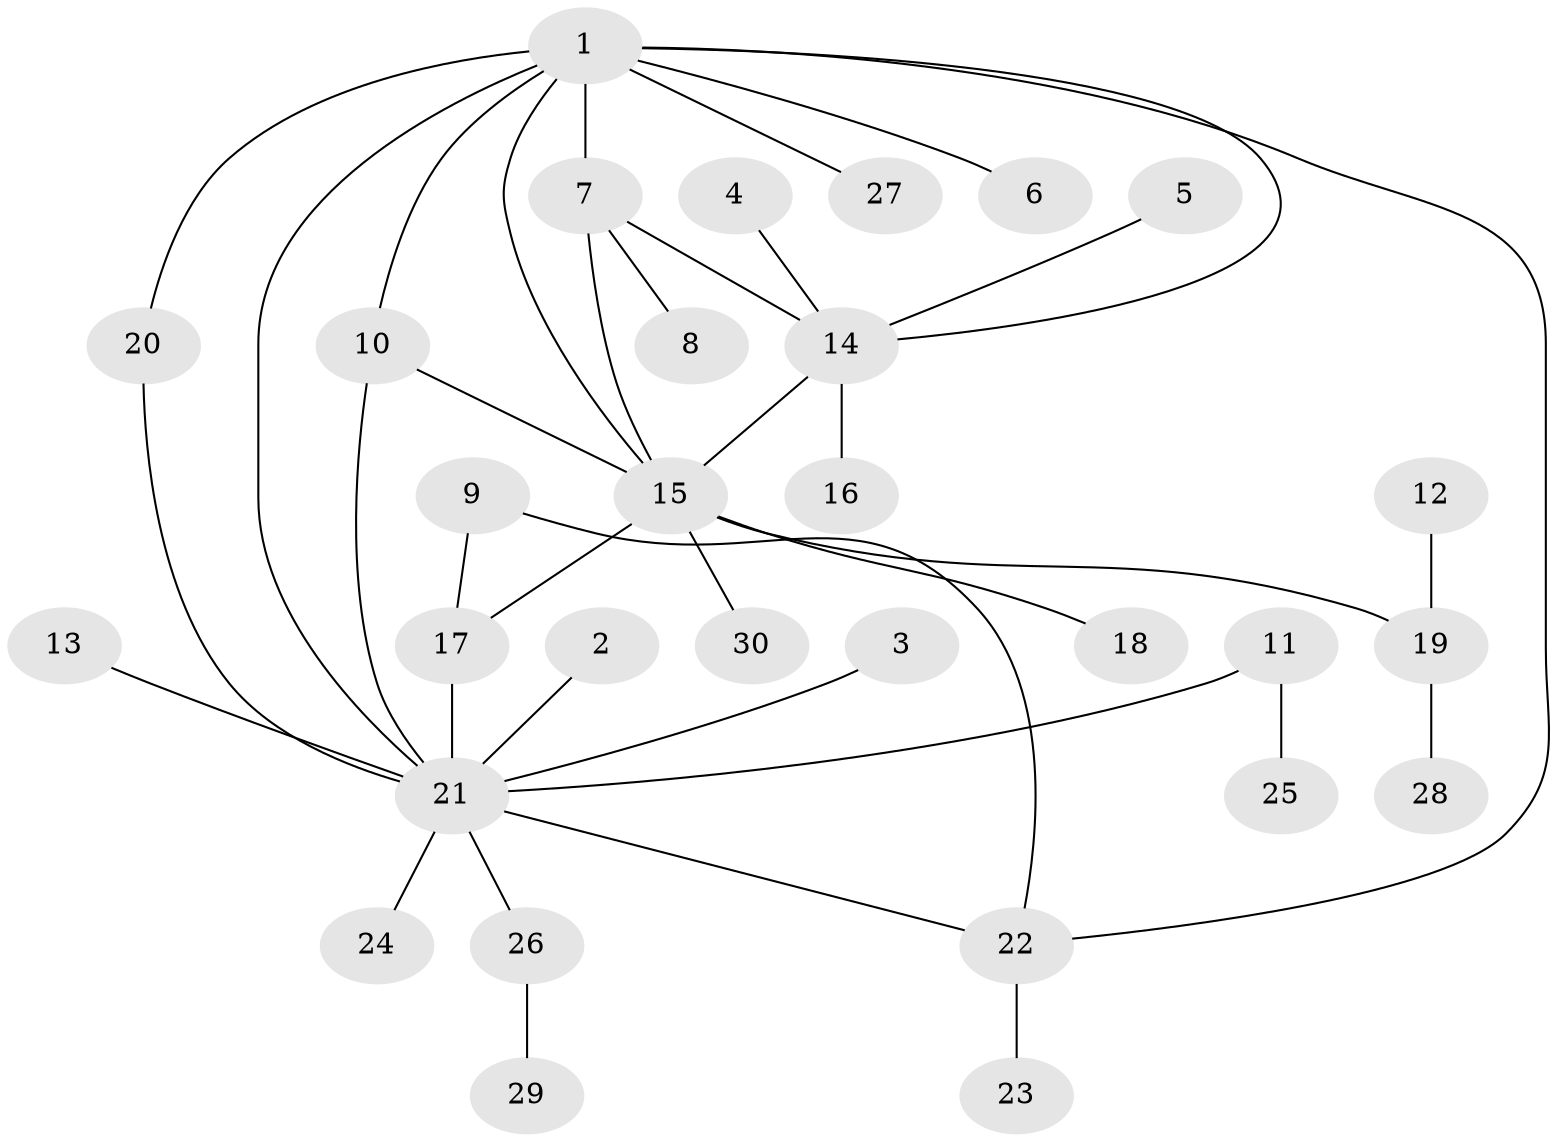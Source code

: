 // original degree distribution, {7: 0.01694915254237288, 8: 0.03389830508474576, 4: 0.06779661016949153, 2: 0.1694915254237288, 15: 0.01694915254237288, 1: 0.5084745762711864, 3: 0.11864406779661017, 6: 0.01694915254237288, 5: 0.05084745762711865}
// Generated by graph-tools (version 1.1) at 2025/26/03/09/25 03:26:03]
// undirected, 30 vertices, 38 edges
graph export_dot {
graph [start="1"]
  node [color=gray90,style=filled];
  1;
  2;
  3;
  4;
  5;
  6;
  7;
  8;
  9;
  10;
  11;
  12;
  13;
  14;
  15;
  16;
  17;
  18;
  19;
  20;
  21;
  22;
  23;
  24;
  25;
  26;
  27;
  28;
  29;
  30;
  1 -- 6 [weight=1.0];
  1 -- 7 [weight=3.0];
  1 -- 10 [weight=2.0];
  1 -- 14 [weight=1.0];
  1 -- 15 [weight=1.0];
  1 -- 20 [weight=1.0];
  1 -- 21 [weight=2.0];
  1 -- 22 [weight=1.0];
  1 -- 27 [weight=1.0];
  2 -- 21 [weight=1.0];
  3 -- 21 [weight=1.0];
  4 -- 14 [weight=1.0];
  5 -- 14 [weight=1.0];
  7 -- 8 [weight=1.0];
  7 -- 14 [weight=1.0];
  7 -- 15 [weight=1.0];
  9 -- 17 [weight=1.0];
  9 -- 22 [weight=1.0];
  10 -- 15 [weight=1.0];
  10 -- 21 [weight=1.0];
  11 -- 21 [weight=2.0];
  11 -- 25 [weight=1.0];
  12 -- 19 [weight=1.0];
  13 -- 21 [weight=1.0];
  14 -- 15 [weight=1.0];
  14 -- 16 [weight=1.0];
  15 -- 17 [weight=1.0];
  15 -- 18 [weight=1.0];
  15 -- 19 [weight=1.0];
  15 -- 30 [weight=1.0];
  17 -- 21 [weight=1.0];
  19 -- 28 [weight=1.0];
  20 -- 21 [weight=1.0];
  21 -- 22 [weight=1.0];
  21 -- 24 [weight=1.0];
  21 -- 26 [weight=1.0];
  22 -- 23 [weight=1.0];
  26 -- 29 [weight=1.0];
}
